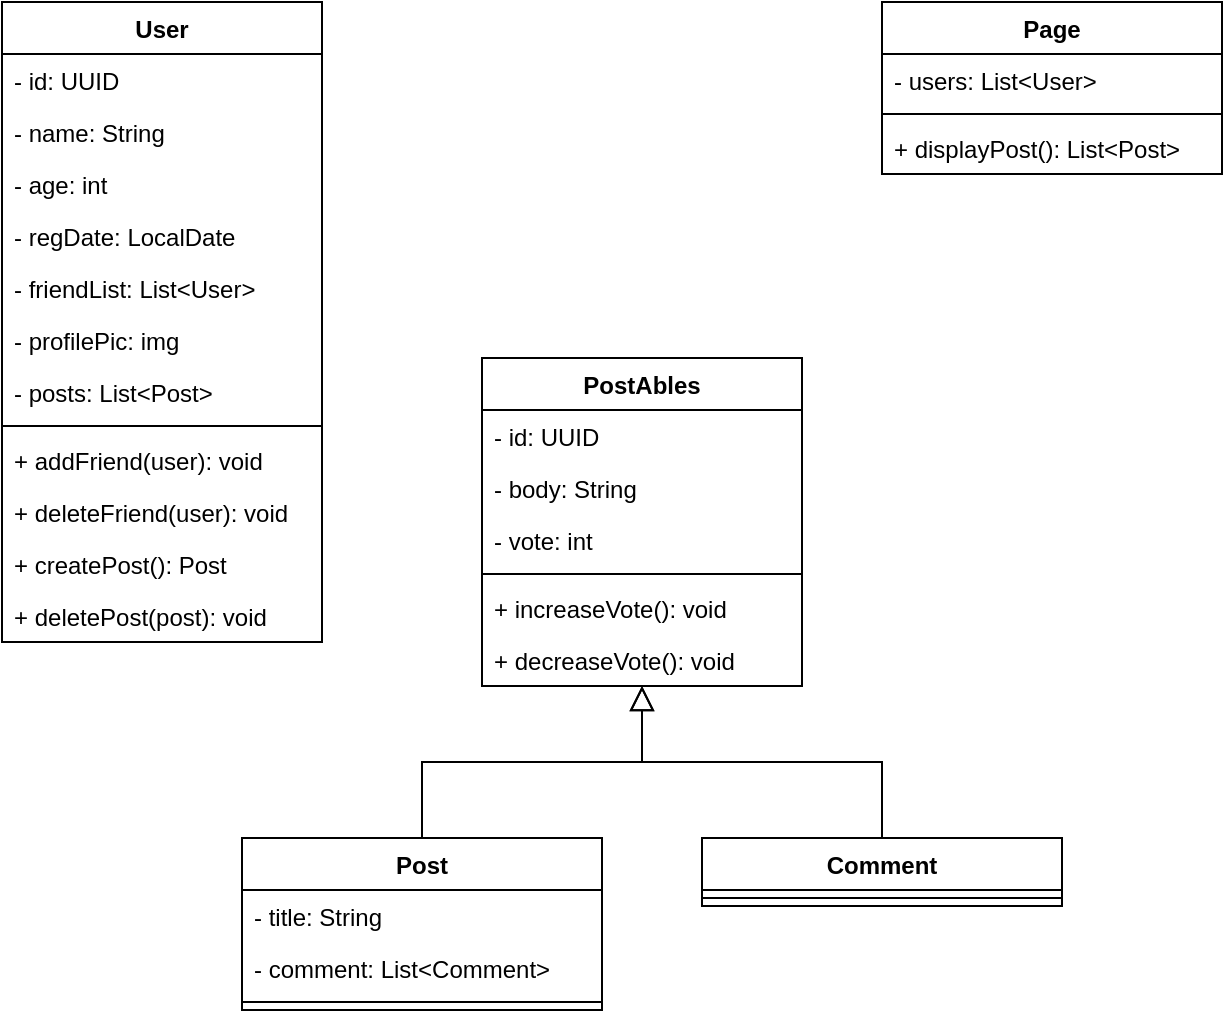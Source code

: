 <mxfile version="20.4.0" type="github">
  <diagram id="C5RBs43oDa-KdzZeNtuy" name="Page-1">
    <mxGraphModel dx="1588" dy="793" grid="1" gridSize="10" guides="1" tooltips="1" connect="1" arrows="1" fold="1" page="1" pageScale="1" pageWidth="827" pageHeight="1169" math="0" shadow="0">
      <root>
        <mxCell id="WIyWlLk6GJQsqaUBKTNV-0" />
        <mxCell id="WIyWlLk6GJQsqaUBKTNV-1" parent="WIyWlLk6GJQsqaUBKTNV-0" />
        <mxCell id="TcbmNd0vfkEqX-e8d1-N-1" value="User" style="swimlane;fontStyle=1;childLayout=stackLayout;horizontal=1;startSize=26;horizontalStack=0;resizeParent=1;resizeParentMax=0;resizeLast=0;collapsible=1;marginBottom=0;" parent="WIyWlLk6GJQsqaUBKTNV-1" vertex="1">
          <mxGeometry x="150" y="142" width="160" height="320" as="geometry" />
        </mxCell>
        <mxCell id="TcbmNd0vfkEqX-e8d1-N-12" value="- id: UUID" style="text;strokeColor=none;fillColor=none;align=left;verticalAlign=top;spacingLeft=4;spacingRight=4;overflow=hidden;rotatable=0;points=[[0,0.5],[1,0.5]];portConstraint=eastwest;" parent="TcbmNd0vfkEqX-e8d1-N-1" vertex="1">
          <mxGeometry y="26" width="160" height="26" as="geometry" />
        </mxCell>
        <mxCell id="iQDxA_3Joys972h9S3O--4" value="- name: String" style="text;strokeColor=none;fillColor=none;align=left;verticalAlign=top;spacingLeft=4;spacingRight=4;overflow=hidden;rotatable=0;points=[[0,0.5],[1,0.5]];portConstraint=eastwest;" vertex="1" parent="TcbmNd0vfkEqX-e8d1-N-1">
          <mxGeometry y="52" width="160" height="26" as="geometry" />
        </mxCell>
        <mxCell id="TcbmNd0vfkEqX-e8d1-N-2" value="- age: int" style="text;strokeColor=none;fillColor=none;align=left;verticalAlign=top;spacingLeft=4;spacingRight=4;overflow=hidden;rotatable=0;points=[[0,0.5],[1,0.5]];portConstraint=eastwest;" parent="TcbmNd0vfkEqX-e8d1-N-1" vertex="1">
          <mxGeometry y="78" width="160" height="26" as="geometry" />
        </mxCell>
        <mxCell id="TcbmNd0vfkEqX-e8d1-N-3" value="- regDate: LocalDate" style="text;strokeColor=none;fillColor=none;align=left;verticalAlign=top;spacingLeft=4;spacingRight=4;overflow=hidden;rotatable=0;points=[[0,0.5],[1,0.5]];portConstraint=eastwest;" parent="TcbmNd0vfkEqX-e8d1-N-1" vertex="1">
          <mxGeometry y="104" width="160" height="26" as="geometry" />
        </mxCell>
        <mxCell id="TcbmNd0vfkEqX-e8d1-N-4" value="- friendList: List&lt;User&gt;" style="text;strokeColor=none;fillColor=none;align=left;verticalAlign=top;spacingLeft=4;spacingRight=4;overflow=hidden;rotatable=0;points=[[0,0.5],[1,0.5]];portConstraint=eastwest;" parent="TcbmNd0vfkEqX-e8d1-N-1" vertex="1">
          <mxGeometry y="130" width="160" height="26" as="geometry" />
        </mxCell>
        <mxCell id="TcbmNd0vfkEqX-e8d1-N-5" value="- profilePic: img" style="text;strokeColor=none;fillColor=none;align=left;verticalAlign=top;spacingLeft=4;spacingRight=4;overflow=hidden;rotatable=0;points=[[0,0.5],[1,0.5]];portConstraint=eastwest;" parent="TcbmNd0vfkEqX-e8d1-N-1" vertex="1">
          <mxGeometry y="156" width="160" height="26" as="geometry" />
        </mxCell>
        <mxCell id="TcbmNd0vfkEqX-e8d1-N-6" value="- posts: List&lt;Post&gt;" style="text;strokeColor=none;fillColor=none;align=left;verticalAlign=top;spacingLeft=4;spacingRight=4;overflow=hidden;rotatable=0;points=[[0,0.5],[1,0.5]];portConstraint=eastwest;" parent="TcbmNd0vfkEqX-e8d1-N-1" vertex="1">
          <mxGeometry y="182" width="160" height="26" as="geometry" />
        </mxCell>
        <mxCell id="TcbmNd0vfkEqX-e8d1-N-7" value="" style="line;strokeWidth=1;fillColor=none;align=left;verticalAlign=middle;spacingTop=-1;spacingLeft=3;spacingRight=3;rotatable=0;labelPosition=right;points=[];portConstraint=eastwest;" parent="TcbmNd0vfkEqX-e8d1-N-1" vertex="1">
          <mxGeometry y="208" width="160" height="8" as="geometry" />
        </mxCell>
        <mxCell id="TcbmNd0vfkEqX-e8d1-N-8" value="+ addFriend(user): void" style="text;strokeColor=none;fillColor=none;align=left;verticalAlign=top;spacingLeft=4;spacingRight=4;overflow=hidden;rotatable=0;points=[[0,0.5],[1,0.5]];portConstraint=eastwest;" parent="TcbmNd0vfkEqX-e8d1-N-1" vertex="1">
          <mxGeometry y="216" width="160" height="26" as="geometry" />
        </mxCell>
        <mxCell id="TcbmNd0vfkEqX-e8d1-N-9" value="+ deleteFriend(user): void" style="text;strokeColor=none;fillColor=none;align=left;verticalAlign=top;spacingLeft=4;spacingRight=4;overflow=hidden;rotatable=0;points=[[0,0.5],[1,0.5]];portConstraint=eastwest;" parent="TcbmNd0vfkEqX-e8d1-N-1" vertex="1">
          <mxGeometry y="242" width="160" height="26" as="geometry" />
        </mxCell>
        <mxCell id="TcbmNd0vfkEqX-e8d1-N-10" value="+ createPost(): Post" style="text;strokeColor=none;fillColor=none;align=left;verticalAlign=top;spacingLeft=4;spacingRight=4;overflow=hidden;rotatable=0;points=[[0,0.5],[1,0.5]];portConstraint=eastwest;" parent="TcbmNd0vfkEqX-e8d1-N-1" vertex="1">
          <mxGeometry y="268" width="160" height="26" as="geometry" />
        </mxCell>
        <mxCell id="TcbmNd0vfkEqX-e8d1-N-11" value="+ deletePost(post): void" style="text;strokeColor=none;fillColor=none;align=left;verticalAlign=top;spacingLeft=4;spacingRight=4;overflow=hidden;rotatable=0;points=[[0,0.5],[1,0.5]];portConstraint=eastwest;" parent="TcbmNd0vfkEqX-e8d1-N-1" vertex="1">
          <mxGeometry y="294" width="160" height="26" as="geometry" />
        </mxCell>
        <mxCell id="iQDxA_3Joys972h9S3O--0" value="Page" style="swimlane;fontStyle=1;childLayout=stackLayout;horizontal=1;startSize=26;horizontalStack=0;resizeParent=1;resizeParentMax=0;resizeLast=0;collapsible=1;marginBottom=0;" vertex="1" parent="WIyWlLk6GJQsqaUBKTNV-1">
          <mxGeometry x="590" y="142" width="170" height="86" as="geometry" />
        </mxCell>
        <mxCell id="iQDxA_3Joys972h9S3O--1" value="- users: List&lt;User&gt;" style="text;strokeColor=none;fillColor=none;align=left;verticalAlign=top;spacingLeft=4;spacingRight=4;overflow=hidden;rotatable=0;points=[[0,0.5],[1,0.5]];portConstraint=eastwest;" vertex="1" parent="iQDxA_3Joys972h9S3O--0">
          <mxGeometry y="26" width="170" height="26" as="geometry" />
        </mxCell>
        <mxCell id="iQDxA_3Joys972h9S3O--2" value="" style="line;strokeWidth=1;fillColor=none;align=left;verticalAlign=middle;spacingTop=-1;spacingLeft=3;spacingRight=3;rotatable=0;labelPosition=right;points=[];portConstraint=eastwest;" vertex="1" parent="iQDxA_3Joys972h9S3O--0">
          <mxGeometry y="52" width="170" height="8" as="geometry" />
        </mxCell>
        <mxCell id="iQDxA_3Joys972h9S3O--3" value="+ displayPost(): List&lt;Post&gt;" style="text;strokeColor=none;fillColor=none;align=left;verticalAlign=top;spacingLeft=4;spacingRight=4;overflow=hidden;rotatable=0;points=[[0,0.5],[1,0.5]];portConstraint=eastwest;" vertex="1" parent="iQDxA_3Joys972h9S3O--0">
          <mxGeometry y="60" width="170" height="26" as="geometry" />
        </mxCell>
        <mxCell id="iQDxA_3Joys972h9S3O--25" style="edgeStyle=orthogonalEdgeStyle;rounded=0;orthogonalLoop=1;jettySize=auto;html=1;endArrow=block;endFill=0;endSize=10;" edge="1" parent="WIyWlLk6GJQsqaUBKTNV-1" source="iQDxA_3Joys972h9S3O--5" target="iQDxA_3Joys972h9S3O--13">
          <mxGeometry relative="1" as="geometry" />
        </mxCell>
        <mxCell id="iQDxA_3Joys972h9S3O--5" value="Post" style="swimlane;fontStyle=1;childLayout=stackLayout;horizontal=1;startSize=26;horizontalStack=0;resizeParent=1;resizeParentMax=0;resizeLast=0;collapsible=1;marginBottom=0;" vertex="1" parent="WIyWlLk6GJQsqaUBKTNV-1">
          <mxGeometry x="270" y="560" width="180" height="86" as="geometry" />
        </mxCell>
        <mxCell id="iQDxA_3Joys972h9S3O--7" value="- title: String" style="text;strokeColor=none;fillColor=none;align=left;verticalAlign=top;spacingLeft=4;spacingRight=4;overflow=hidden;rotatable=0;points=[[0,0.5],[1,0.5]];portConstraint=eastwest;" vertex="1" parent="iQDxA_3Joys972h9S3O--5">
          <mxGeometry y="26" width="180" height="26" as="geometry" />
        </mxCell>
        <mxCell id="iQDxA_3Joys972h9S3O--10" value="- comment: List&lt;Comment&gt;" style="text;strokeColor=none;fillColor=none;align=left;verticalAlign=top;spacingLeft=4;spacingRight=4;overflow=hidden;rotatable=0;points=[[0,0.5],[1,0.5]];portConstraint=eastwest;" vertex="1" parent="iQDxA_3Joys972h9S3O--5">
          <mxGeometry y="52" width="180" height="26" as="geometry" />
        </mxCell>
        <mxCell id="iQDxA_3Joys972h9S3O--11" value="" style="line;strokeWidth=1;fillColor=none;align=left;verticalAlign=middle;spacingTop=-1;spacingLeft=3;spacingRight=3;rotatable=0;labelPosition=right;points=[];portConstraint=eastwest;" vertex="1" parent="iQDxA_3Joys972h9S3O--5">
          <mxGeometry y="78" width="180" height="8" as="geometry" />
        </mxCell>
        <mxCell id="iQDxA_3Joys972h9S3O--13" value="PostAbles" style="swimlane;fontStyle=1;childLayout=stackLayout;horizontal=1;startSize=26;horizontalStack=0;resizeParent=1;resizeParentMax=0;resizeLast=0;collapsible=1;marginBottom=0;" vertex="1" parent="WIyWlLk6GJQsqaUBKTNV-1">
          <mxGeometry x="390" y="320" width="160" height="164" as="geometry" />
        </mxCell>
        <mxCell id="iQDxA_3Joys972h9S3O--17" value="- id: UUID" style="text;strokeColor=none;fillColor=none;align=left;verticalAlign=top;spacingLeft=4;spacingRight=4;overflow=hidden;rotatable=0;points=[[0,0.5],[1,0.5]];portConstraint=eastwest;" vertex="1" parent="iQDxA_3Joys972h9S3O--13">
          <mxGeometry y="26" width="160" height="26" as="geometry" />
        </mxCell>
        <mxCell id="iQDxA_3Joys972h9S3O--14" value="- body: String" style="text;strokeColor=none;fillColor=none;align=left;verticalAlign=top;spacingLeft=4;spacingRight=4;overflow=hidden;rotatable=0;points=[[0,0.5],[1,0.5]];portConstraint=eastwest;" vertex="1" parent="iQDxA_3Joys972h9S3O--13">
          <mxGeometry y="52" width="160" height="26" as="geometry" />
        </mxCell>
        <mxCell id="iQDxA_3Joys972h9S3O--15" value="- vote: int" style="text;strokeColor=none;fillColor=none;align=left;verticalAlign=top;spacingLeft=4;spacingRight=4;overflow=hidden;rotatable=0;points=[[0,0.5],[1,0.5]];portConstraint=eastwest;" vertex="1" parent="iQDxA_3Joys972h9S3O--13">
          <mxGeometry y="78" width="160" height="26" as="geometry" />
        </mxCell>
        <mxCell id="iQDxA_3Joys972h9S3O--16" value="" style="line;strokeWidth=1;fillColor=none;align=left;verticalAlign=middle;spacingTop=-1;spacingLeft=3;spacingRight=3;rotatable=0;labelPosition=right;points=[];portConstraint=eastwest;" vertex="1" parent="iQDxA_3Joys972h9S3O--13">
          <mxGeometry y="104" width="160" height="8" as="geometry" />
        </mxCell>
        <mxCell id="iQDxA_3Joys972h9S3O--27" value="+ increaseVote(): void" style="text;strokeColor=none;fillColor=none;align=left;verticalAlign=top;spacingLeft=4;spacingRight=4;overflow=hidden;rotatable=0;points=[[0,0.5],[1,0.5]];portConstraint=eastwest;" vertex="1" parent="iQDxA_3Joys972h9S3O--13">
          <mxGeometry y="112" width="160" height="26" as="geometry" />
        </mxCell>
        <mxCell id="iQDxA_3Joys972h9S3O--28" value="+ decreaseVote(): void" style="text;strokeColor=none;fillColor=none;align=left;verticalAlign=top;spacingLeft=4;spacingRight=4;overflow=hidden;rotatable=0;points=[[0,0.5],[1,0.5]];portConstraint=eastwest;" vertex="1" parent="iQDxA_3Joys972h9S3O--13">
          <mxGeometry y="138" width="160" height="26" as="geometry" />
        </mxCell>
        <mxCell id="iQDxA_3Joys972h9S3O--26" style="edgeStyle=orthogonalEdgeStyle;rounded=0;orthogonalLoop=1;jettySize=auto;html=1;endArrow=block;endFill=0;endSize=10;" edge="1" parent="WIyWlLk6GJQsqaUBKTNV-1" source="iQDxA_3Joys972h9S3O--18" target="iQDxA_3Joys972h9S3O--13">
          <mxGeometry relative="1" as="geometry" />
        </mxCell>
        <mxCell id="iQDxA_3Joys972h9S3O--18" value="Comment" style="swimlane;fontStyle=1;childLayout=stackLayout;horizontal=1;startSize=26;horizontalStack=0;resizeParent=1;resizeParentMax=0;resizeLast=0;collapsible=1;marginBottom=0;" vertex="1" parent="WIyWlLk6GJQsqaUBKTNV-1">
          <mxGeometry x="500" y="560" width="180" height="34" as="geometry" />
        </mxCell>
        <mxCell id="iQDxA_3Joys972h9S3O--24" value="" style="line;strokeWidth=1;fillColor=none;align=left;verticalAlign=middle;spacingTop=-1;spacingLeft=3;spacingRight=3;rotatable=0;labelPosition=right;points=[];portConstraint=eastwest;" vertex="1" parent="iQDxA_3Joys972h9S3O--18">
          <mxGeometry y="26" width="180" height="8" as="geometry" />
        </mxCell>
      </root>
    </mxGraphModel>
  </diagram>
</mxfile>

